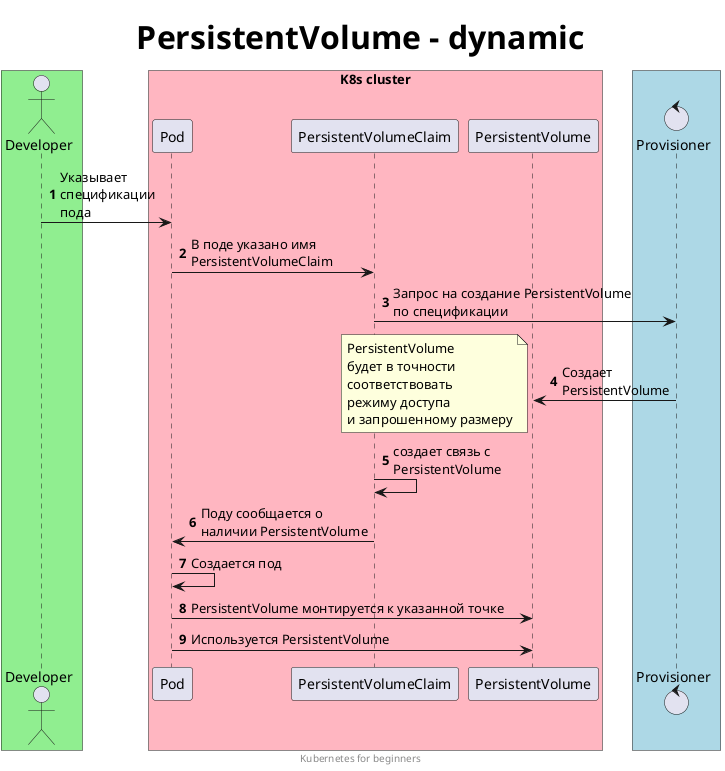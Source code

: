 @startuml scheme-dynamic

title PersistentVolume - dynamic
footer Kubernetes for beginners
scale max 1080 height

skinparam TitleFontSize 32

autonumber

box #LightGreen
  actor Developer
end box

box "K8s cluster" #LightPink
  participant Pod
  participant PersistentVolumeClaim as pvc
  participant PersistentVolume as pv
end box

box #LightBlue
  control Provisioner
end box

Developer -> Pod: Указывает\nспецификации\nпода
Pod -> pvc: В поде указано имя\nPersistentVolumeClaim
pvc -> Provisioner: Запрос на создание PersistentVolume\nпо спецификации

Provisioner -> pv: Создает\nPersistentVolume
note left
  PersistentVolume
  будет в точности
  соответствовать
  режиму доступа
  и запрошенному размеру
end note
pvc -> pvc: создает связь с\nPersistentVolume
pvc -> Pod: Поду сообщается о\nналичии PersistentVolume
Pod -> Pod: Создается под
Pod -> pv: PersistentVolume монтируется к указанной точке
Pod -> pv: Используется PersistentVolume
@enduml
